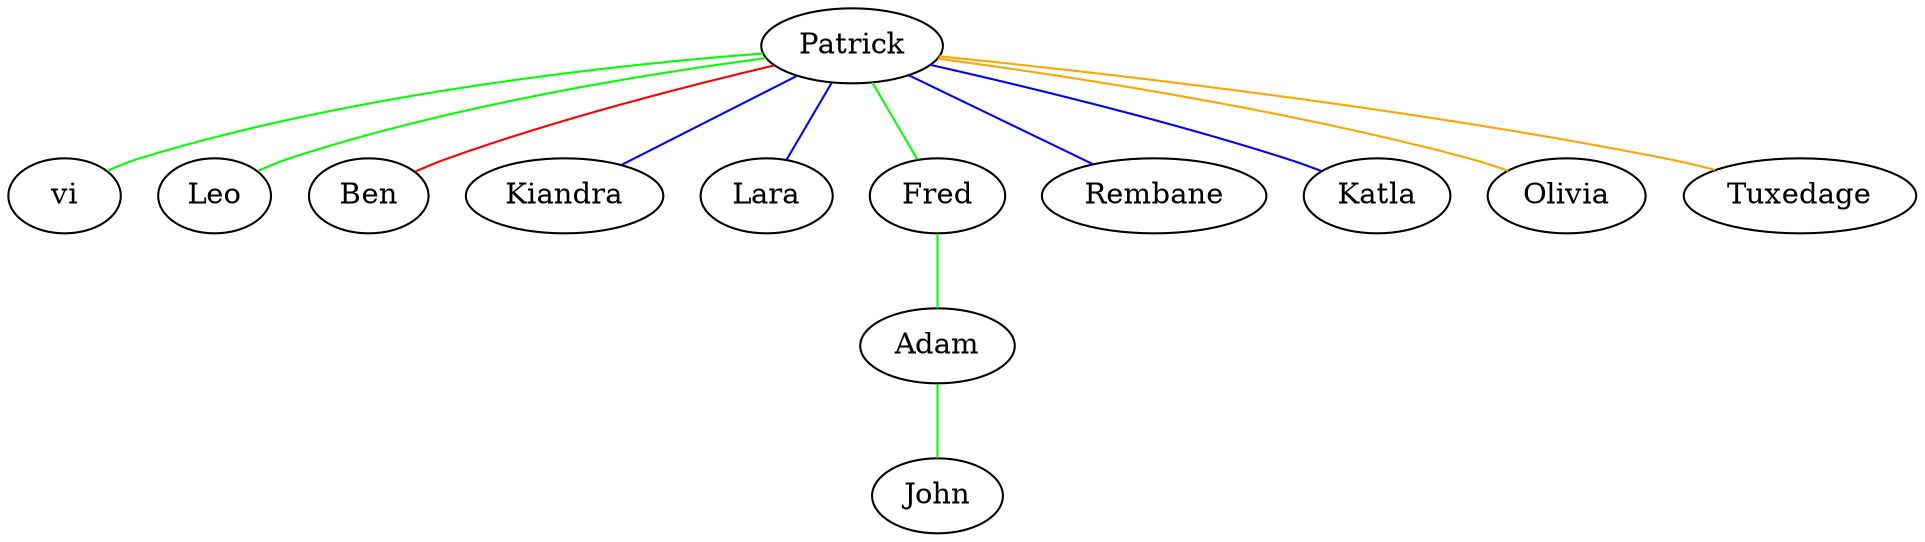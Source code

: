 graph harem {
  patrick [label="Patrick"]
  vi [label="vi"]
  patrick -- vi [color=green]
  leo [label="Leo"]
  patrick -- leo [color=green]
  ben [label="Ben"]
  patrick -- ben [color=red]
  kiandra [label="Kiandra"]
  patrick -- kiandra [color=blue]
  lara [label="Lara"]
  patrick -- lara [color=blue]
  fred [label="Fred"]
  patrick -- fred [color=green]
  adam [label="Adam"]
  john [label="John"]
  fred -- adam -- john [color=green]
  rembane [label="Rembane"]
  patrick -- rembane [color=blue]
  katla [label="Katla"]
  patrick -- katla [color=blue]
  olivia [label="Olivia"]
  patrick -- olivia [color=orange]
  tuxedage [label="Tuxedage"]
  patrick -- tuxedage [color=orange]
}
